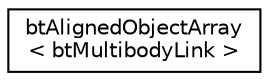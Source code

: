 digraph "Graphical Class Hierarchy"
{
  edge [fontname="Helvetica",fontsize="10",labelfontname="Helvetica",labelfontsize="10"];
  node [fontname="Helvetica",fontsize="10",shape=record];
  rankdir="LR";
  Node1 [label="btAlignedObjectArray\l\< btMultibodyLink \>",height=0.2,width=0.4,color="black", fillcolor="white", style="filled",URL="$classbt_aligned_object_array.html"];
}
